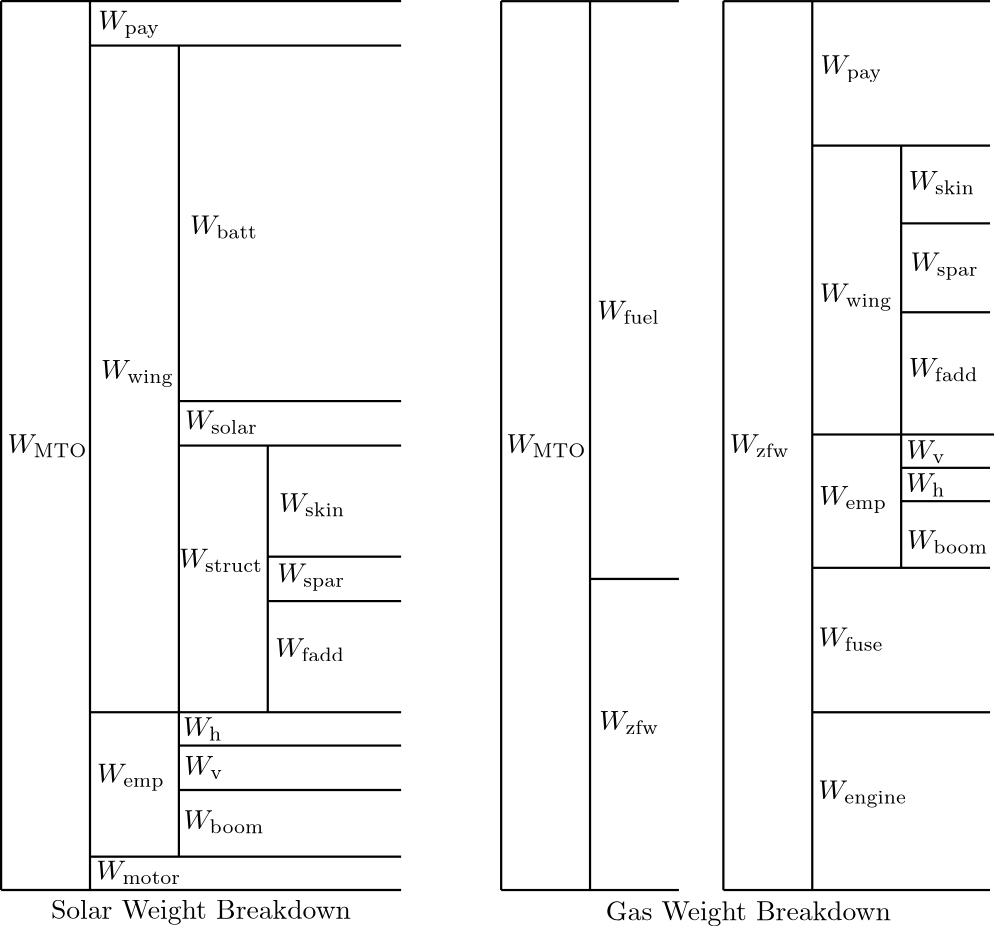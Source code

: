 <?xml version="1.0"?>
<!DOCTYPE ipe SYSTEM "ipe.dtd">
<ipe version="70206" creator="Ipe 7.2.7">
<info created="D:20170417095618" modified="D:20170417104117"/>
<ipestyle name="basic">
<symbol name="arrow/arc(spx)">
<path stroke="sym-stroke" fill="sym-stroke" pen="sym-pen">
0 0 m
-1 0.333 l
-1 -0.333 l
h
</path>
</symbol>
<symbol name="arrow/farc(spx)">
<path stroke="sym-stroke" fill="white" pen="sym-pen">
0 0 m
-1 0.333 l
-1 -0.333 l
h
</path>
</symbol>
<symbol name="arrow/ptarc(spx)">
<path stroke="sym-stroke" fill="sym-stroke" pen="sym-pen">
0 0 m
-1 0.333 l
-0.8 0 l
-1 -0.333 l
h
</path>
</symbol>
<symbol name="arrow/fptarc(spx)">
<path stroke="sym-stroke" fill="white" pen="sym-pen">
0 0 m
-1 0.333 l
-0.8 0 l
-1 -0.333 l
h
</path>
</symbol>
<symbol name="mark/circle(sx)" transformations="translations">
<path fill="sym-stroke">
0.6 0 0 0.6 0 0 e
0.4 0 0 0.4 0 0 e
</path>
</symbol>
<symbol name="mark/disk(sx)" transformations="translations">
<path fill="sym-stroke">
0.6 0 0 0.6 0 0 e
</path>
</symbol>
<symbol name="mark/fdisk(sfx)" transformations="translations">
<group>
<path fill="sym-fill">
0.5 0 0 0.5 0 0 e
</path>
<path fill="sym-stroke" fillrule="eofill">
0.6 0 0 0.6 0 0 e
0.4 0 0 0.4 0 0 e
</path>
</group>
</symbol>
<symbol name="mark/box(sx)" transformations="translations">
<path fill="sym-stroke" fillrule="eofill">
-0.6 -0.6 m
0.6 -0.6 l
0.6 0.6 l
-0.6 0.6 l
h
-0.4 -0.4 m
0.4 -0.4 l
0.4 0.4 l
-0.4 0.4 l
h
</path>
</symbol>
<symbol name="mark/square(sx)" transformations="translations">
<path fill="sym-stroke">
-0.6 -0.6 m
0.6 -0.6 l
0.6 0.6 l
-0.6 0.6 l
h
</path>
</symbol>
<symbol name="mark/fsquare(sfx)" transformations="translations">
<group>
<path fill="sym-fill">
-0.5 -0.5 m
0.5 -0.5 l
0.5 0.5 l
-0.5 0.5 l
h
</path>
<path fill="sym-stroke" fillrule="eofill">
-0.6 -0.6 m
0.6 -0.6 l
0.6 0.6 l
-0.6 0.6 l
h
-0.4 -0.4 m
0.4 -0.4 l
0.4 0.4 l
-0.4 0.4 l
h
</path>
</group>
</symbol>
<symbol name="mark/cross(sx)" transformations="translations">
<group>
<path fill="sym-stroke">
-0.43 -0.57 m
0.57 0.43 l
0.43 0.57 l
-0.57 -0.43 l
h
</path>
<path fill="sym-stroke">
-0.43 0.57 m
0.57 -0.43 l
0.43 -0.57 l
-0.57 0.43 l
h
</path>
</group>
</symbol>
<symbol name="arrow/fnormal(spx)">
<path stroke="sym-stroke" fill="white" pen="sym-pen">
0 0 m
-1 0.333 l
-1 -0.333 l
h
</path>
</symbol>
<symbol name="arrow/pointed(spx)">
<path stroke="sym-stroke" fill="sym-stroke" pen="sym-pen">
0 0 m
-1 0.333 l
-0.8 0 l
-1 -0.333 l
h
</path>
</symbol>
<symbol name="arrow/fpointed(spx)">
<path stroke="sym-stroke" fill="white" pen="sym-pen">
0 0 m
-1 0.333 l
-0.8 0 l
-1 -0.333 l
h
</path>
</symbol>
<symbol name="arrow/linear(spx)">
<path stroke="sym-stroke" pen="sym-pen">
-1 0.333 m
0 0 l
-1 -0.333 l
</path>
</symbol>
<symbol name="arrow/fdouble(spx)">
<path stroke="sym-stroke" fill="white" pen="sym-pen">
0 0 m
-1 0.333 l
-1 -0.333 l
h
-1 0 m
-2 0.333 l
-2 -0.333 l
h
</path>
</symbol>
<symbol name="arrow/double(spx)">
<path stroke="sym-stroke" fill="sym-stroke" pen="sym-pen">
0 0 m
-1 0.333 l
-1 -0.333 l
h
-1 0 m
-2 0.333 l
-2 -0.333 l
h
</path>
</symbol>
<pen name="heavier" value="0.8"/>
<pen name="fat" value="1.2"/>
<pen name="ultrafat" value="2"/>
<symbolsize name="large" value="5"/>
<symbolsize name="small" value="2"/>
<symbolsize name="tiny" value="1.1"/>
<arrowsize name="large" value="10"/>
<arrowsize name="small" value="5"/>
<arrowsize name="tiny" value="3"/>
<color name="red" value="1 0 0"/>
<color name="green" value="0 1 0"/>
<color name="blue" value="0 0 1"/>
<color name="yellow" value="1 1 0"/>
<color name="orange" value="1 0.647 0"/>
<color name="gold" value="1 0.843 0"/>
<color name="purple" value="0.627 0.125 0.941"/>
<color name="gray" value="0.745"/>
<color name="brown" value="0.647 0.165 0.165"/>
<color name="navy" value="0 0 0.502"/>
<color name="pink" value="1 0.753 0.796"/>
<color name="seagreen" value="0.18 0.545 0.341"/>
<color name="turquoise" value="0.251 0.878 0.816"/>
<color name="violet" value="0.933 0.51 0.933"/>
<color name="darkblue" value="0 0 0.545"/>
<color name="darkcyan" value="0 0.545 0.545"/>
<color name="darkgray" value="0.663"/>
<color name="darkgreen" value="0 0.392 0"/>
<color name="darkmagenta" value="0.545 0 0.545"/>
<color name="darkorange" value="1 0.549 0"/>
<color name="darkred" value="0.545 0 0"/>
<color name="lightblue" value="0.678 0.847 0.902"/>
<color name="lightcyan" value="0.878 1 1"/>
<color name="lightgray" value="0.827"/>
<color name="lightgreen" value="0.565 0.933 0.565"/>
<color name="lightyellow" value="1 1 0.878"/>
<dashstyle name="dashed" value="[4] 0"/>
<dashstyle name="dotted" value="[1 3] 0"/>
<dashstyle name="dash dotted" value="[4 2 1 2] 0"/>
<dashstyle name="dash dot dotted" value="[4 2 1 2 1 2] 0"/>
<textsize name="large" value="\large"/>
<textsize name="Large" value="\Large"/>
<textsize name="LARGE" value="\LARGE"/>
<textsize name="huge" value="\huge"/>
<textsize name="Huge" value="\Huge"/>
<textsize name="small" value="\small"/>
<textsize name="footnote" value="\footnotesize"/>
<textsize name="tiny" value="\tiny"/>
<textstyle name="center" begin="\begin{center}" end="\end{center}"/>
<textstyle name="itemize" begin="\begin{itemize}" end="\end{itemize}"/>
<textstyle name="item" begin="\begin{itemize}\item{}" end="\end{itemize}"/>
<gridsize name="4 pts" value="4"/>
<gridsize name="8 pts (~3 mm)" value="8"/>
<gridsize name="16 pts (~6 mm)" value="16"/>
<gridsize name="32 pts (~12 mm)" value="32"/>
<gridsize name="10 pts (~3.5 mm)" value="10"/>
<gridsize name="20 pts (~7 mm)" value="20"/>
<gridsize name="14 pts (~5 mm)" value="14"/>
<gridsize name="28 pts (~10 mm)" value="28"/>
<gridsize name="56 pts (~20 mm)" value="56"/>
<anglesize name="90 deg" value="90"/>
<anglesize name="60 deg" value="60"/>
<anglesize name="45 deg" value="45"/>
<anglesize name="30 deg" value="30"/>
<anglesize name="22.5 deg" value="22.5"/>
<opacity name="10%" value="0.1"/>
<opacity name="30%" value="0.3"/>
<opacity name="50%" value="0.5"/>
<opacity name="75%" value="0.75"/>
<tiling name="falling" angle="-60" step="4" width="1"/>
<tiling name="rising" angle="30" step="4" width="1"/>
</ipestyle>
<page>
<layer name="alpha"/>
<view layers="alpha" active="alpha"/>
<path layer="alpha" matrix="1 0 0 1 292 0" stroke="black" pen="heavier">
64 624 m
64 304 l
64 304 l
</path>
<path matrix="0.666667 0 0 1 313.333 0" stroke="black" pen="heavier">
64 624 m
208 624 l
</path>
<path matrix="0.666667 0 0 1 313.333 0" stroke="black" pen="heavier">
64 304 m
208 304 l
</path>
<text matrix="1 0 0 1 326.292 -6.75816" transformations="translations" pos="32 468" stroke="black" type="label" width="21.714" height="6.812" depth="1.49" valign="baseline">$W_{\mathrm{zfw}}$</text>
<path matrix="1 0 0 1 292 0" stroke="black" pen="heavier">
96 624 m
96 304 l
96 304 l
</path>
<path matrix="0.571429 0 0 1 333.143 -28" stroke="black" pen="heavier">
96 600 m
208 600 l
</path>
<text matrix="1 0 0 1 287.001 -18.3454" transformations="translations" pos="104 616" stroke="black" type="label" width="22.357" height="6.808" depth="2.85" valign="baseline">$W_{\mathrm{pay}}$</text>
<text matrix="1 0 0 1 290.654 27.5209" transformations="translations" pos="100 488" stroke="black" type="label" width="26.328" height="6.808" depth="2.85" valign="baseline">$W_{\mathrm{wing}}$</text>
<path matrix="1 0 0 0.448276 292 303.034" stroke="black" pen="heavier">
128 600 m
128 368 l
</path>
<text matrix="1 0 0 1 258.758 108" transformations="translations" pos="164 448" stroke="black" type="label" width="23.905" height="6.812" depth="1.49" valign="baseline">$W_{\mathrm{skin}}$</text>
<text matrix="1 0 0 1 259.379 106.681" transformations="translations" pos="164 420" stroke="black" type="label" width="24.548" height="6.808" depth="2.85" valign="baseline">$W_{\mathrm{spar}}$</text>
<text matrix="1 0 0 1 254.731 92.6795" transformations="translations" pos="168 396" stroke="black" type="label" width="25.149" height="6.812" depth="1.49" valign="baseline">$W_{\mathrm{fadd}}$</text>
<path matrix="0.8 0 0 1 285.6 52" stroke="black" pen="heavier">
128 316 m
208 316 l
</path>
<text matrix="1 0 0 1 290.273 79.6536" transformations="translations" pos="100 312" stroke="black" type="label" width="23.476" height="6.812" depth="1.49" valign="baseline">$W_{\mathrm{fuse}}$</text>
<text matrix="1 0 0 1 290.758 92.2555" transformations="translations" pos="99.7892 350.395" stroke="black" type="label" width="24.395" height="6.808" depth="2.85" valign="baseline">$W_{\mathrm{emp}}$</text>
<text matrix="1 0 0 1 286.928 109.876" transformations="translations" pos="134.98 349.24" stroke="black" type="label" width="14.2" height="6.812" depth="1.49" valign="baseline">$W_{\mathrm{v}}$</text>
<text matrix="1 0 0 1 289.463 94.0155" transformations="translations" pos="132.659 332.625" stroke="black" type="label" width="29.224" height="6.812" depth="1.49" valign="baseline">$W_{\mathrm{boom}}$</text>
<path matrix="0.81785 0 0 1 283.315 -12" stroke="black" pen="heavier">
128 480 m
208 480 l
</path>
<path matrix="0.4 0 0 1 368.8 -4" stroke="black" pen="heavier">
128 548 m
208 548 l
</path>
<path matrix="0.4 0 0 1 368.8 -8" stroke="black" pen="heavier">
128 520 m
208 520 l
</path>
<path matrix="0.571429 0 0 1 333.143 -36" stroke="black" pen="heavier">
96 456 m
208 456 l
</path>
<path matrix="1 0 0 2 292 -492" stroke="black" pen="heavier">
128 480 m
128 456 l
</path>
<path matrix="0.4 0 0 1 368.8 -24" stroke="black" pen="heavier">
128 468 m
208 468 l
</path>
<path matrix="0.4 0 0 1 368.8 -12" stroke="black" pen="heavier">
128 468 m
208 468 l
</path>
<text matrix="1 0 0 1 289.725 -16.8049" transformations="translations" pos="132 464" stroke="black" type="label" width="14.307" height="6.812" depth="1.49" valign="baseline">$W_{\mathrm{h}}$</text>
<text matrix="1 0 0 1 286.137 0.620921" transformations="translations" pos="104 336" stroke="black" type="label" width="32.019" height="6.808" depth="2.85" valign="baseline">$W_{\mathrm{engine}}$</text>
<path matrix="1 0 0 1 100 0" stroke="black" pen="heavier">
176 624 m
176 304 l
176 304 l
</path>
<path matrix="1.33333 0 0 1 41.3333 0" stroke="black" pen="heavier">
176 304 m
224 304 l
</path>
<path matrix="1.33333 0 0 1 41.3333 0" stroke="black" pen="heavier">
176 624 m
224 624 l
</path>
<path matrix="1 0 0 1 116 0" stroke="black" pen="heavier">
192 624 m
192 304 l
</path>
<path matrix="1 0 0 1 116 0" stroke="black" pen="heavier">
192 416 m
224 416 l
</path>
<text matrix="1 0 0 1 113.889 -6.73148" transformations="translations" pos="164 468" stroke="black" type="label" width="28.878" height="6.812" depth="1.49" valign="baseline">$W_{\mathrm{MTO}}$</text>
<text matrix="1 0 0 1 110.339 -7.22306" transformations="translations" pos="200.272 516.564" stroke="black" type="label" width="22.575" height="6.812" depth="1.49" valign="baseline">$W_{\mathrm{fuel}}$</text>
<text matrix="1 0 0 1 109.849 -3.75221" transformations="translations" pos="201.463 365.357" stroke="black" type="label" width="21.714" height="6.812" depth="1.49" valign="baseline">$W_{\mathrm{zfw}}$</text>
<path matrix="1 0 0 1 31.9855 0.0155958" stroke="black" pen="heavier">
64 624 m
64 304 l
64 304 l
</path>
<path matrix="1 0 0 1 31.9855 0.0155958" stroke="black" pen="heavier">
64 624 m
208 624 l
</path>
<path matrix="1 0 0 1 31.9855 0.0155958" stroke="black" pen="heavier">
64 304 m
208 304 l
</path>
<text matrix="1 0 0 1 66.2776 -6.74256" transformations="translations" pos="32 468" stroke="black" type="label" width="28.878" height="6.812" depth="1.49" valign="baseline" style="math">W_{\mathrm{MTO}}</text>
<path matrix="1 0 0 1 31.9855 0.0155958" stroke="black" pen="heavier">
96 624 m
96 304 l
96 304 l
</path>
<path matrix="1 0 0 1 31.9855 8.0156" stroke="black" pen="heavier">
96 600 m
208 600 l
</path>
<text matrix="1 0 0 1 26.9862 -2.32983" transformations="translations" pos="104 616" stroke="black" type="label" width="22.357" height="6.808" depth="2.85" valign="baseline" style="math">W_{\mathrm{pay}}</text>
<path matrix="1 0 0 1 31.9855 0.0155958" stroke="black" pen="heavier">
96 368 m
208 368 l
</path>
<text matrix="1 0 0 1 31.9855 0.0155958" transformations="translations" pos="100 488" stroke="black" type="label" width="26.328" height="6.808" depth="2.85" valign="baseline" style="math">W_{\mathrm{wing}}</text>
<path matrix="1 0 0 1.03448 31.9855 -12.6741" stroke="black" pen="heavier">
128 600 m
128 368 l
</path>
<path matrix="1 0 0 1 31.9855 0.0155958" stroke="black" pen="heavier">
128 480 m
208 480 l
</path>
<text matrix="1 0 0 1 31.9855 -3.9844" transformations="translations" pos="132 544" stroke="black" type="label" width="24.505" height="6.812" depth="1.49" valign="baseline" style="math">W_{\mathrm{batt}}</text>
<path matrix="1 0 0 1 31.9855 0.0155958" stroke="black" pen="heavier">
128 464 m
208 464 l
</path>
<text matrix="1 0 0 1 26.1417 -6.24979" transformations="translations" pos="136 476" stroke="black" type="label" width="26.375" height="6.812" depth="1.49" valign="baseline" style="math">W_{\mathrm{solar}}</text>
<path matrix="1 0 0 1 31.9855 0.0155958" stroke="black" pen="heavier">
160 464 m
160 368 l
</path>
<path matrix="1 0 0 1 31.9855 0.0155958" stroke="black" pen="heavier">
160 424 m
208 424 l
</path>
<text matrix="1 0 0 1 27.9855 -3.9844" transformations="translations" pos="132 424" stroke="black" type="label" width="30.346" height="6.812" depth="1.49" valign="baseline" style="math">W_{\mathrm{struct}}</text>
<text matrix="1 0 0 1 31.9855 -7.9844" transformations="translations" pos="164 448" stroke="black" type="label" width="23.905" height="6.812" depth="1.49" valign="baseline" style="math">W_{\mathrm{skin}}</text>
<path matrix="1 0 0 1 31.9855 0.0155958" stroke="black" pen="heavier">
160 408 m
208 408 l
</path>
<text matrix="1 0 0 1 31.3646 -5.30386" transformations="translations" pos="164 420" stroke="black" type="label" width="24.548" height="6.808" depth="2.85" valign="baseline" style="math">W_{\mathrm{spar}}</text>
<text matrix="1 0 0 1 26.717 -8.20027" transformations="translations" pos="168 396" stroke="black" type="label" width="25.149" height="6.812" depth="1.49" valign="baseline" style="math">W_{\mathrm{fadd}}</text>
<path matrix="1 0 0 0.8125 31.9855 69.0156" stroke="black" pen="heavier">
128 368 m
128 304 l
</path>
<path matrix="1.4 0 0 1 -51.2145 0.0155958" stroke="black" pen="heavier">
128 316 m
208 316 l
</path>
<text matrix="1 0 0 1 30.2585 -4.33085" transformations="translations" pos="100 312" stroke="black" type="label" width="30.621" height="6.812" depth="1.49" valign="baseline" style="math">W_{\mathrm{motor}}</text>
<text matrix="1 0 0 1 30.7436 -7.72894" transformations="translations" pos="99.7892 350.395" stroke="black" type="label" width="24.395" height="6.808" depth="2.85" valign="baseline" style="math">W_{\mathrm{emp}}</text>
<path matrix="1 0 0 1 31.9855 0.0155958" stroke="black" pen="heavier">
128 356 m
208 356 l
</path>
<path matrix="1 0 0 1 31.9855 0.0155958" stroke="black" pen="heavier">
128 340 m
208 340 l
</path>
<text matrix="1 0 0 1 29.4218 -4.65101" transformations="translations" pos="132 364" stroke="black" type="label" width="14.307" height="6.812" depth="1.49" valign="baseline" style="math">W_{\mathrm{h}}</text>
<text matrix="1 0 0 1 26.9138 -3.81422" transformations="translations" pos="134.98 349.24" stroke="black" type="label" width="14.2" height="6.812" depth="1.49" valign="baseline" style="math">W_{\mathrm{v}}</text>
<text matrix="1 0 0 1 28.9658 -6.72964" transformations="translations" pos="132.659 332.625" stroke="black" type="label" width="29.224" height="6.812" depth="1.49" valign="baseline" style="math">W_{\mathrm{boom}}</text>
<text matrix="1 0 0 1 -8.04155 -2.13221" transformations="translations" pos="121.946 295.821" stroke="black" type="label" width="108.123" height="6.926" depth="1.93" valign="baseline">Solar Weight Breakdown</text>
<text matrix="1 0 0 1 0 -6.57083" transformations="translations" pos="313.697 299.72" stroke="black" type="label" width="102.685" height="6.926" depth="1.93" valign="baseline">Gas Weight Breakdown</text>
</page>
</ipe>
